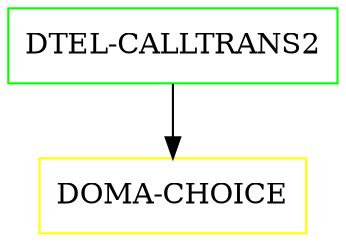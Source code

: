 digraph G {
  "DTEL-CALLTRANS2" [shape=box,color=green];
  "DOMA-CHOICE" [shape=box,color=yellow,URL="./DOMA_CHOICE.html"];
  "DTEL-CALLTRANS2" -> "DOMA-CHOICE";
}
